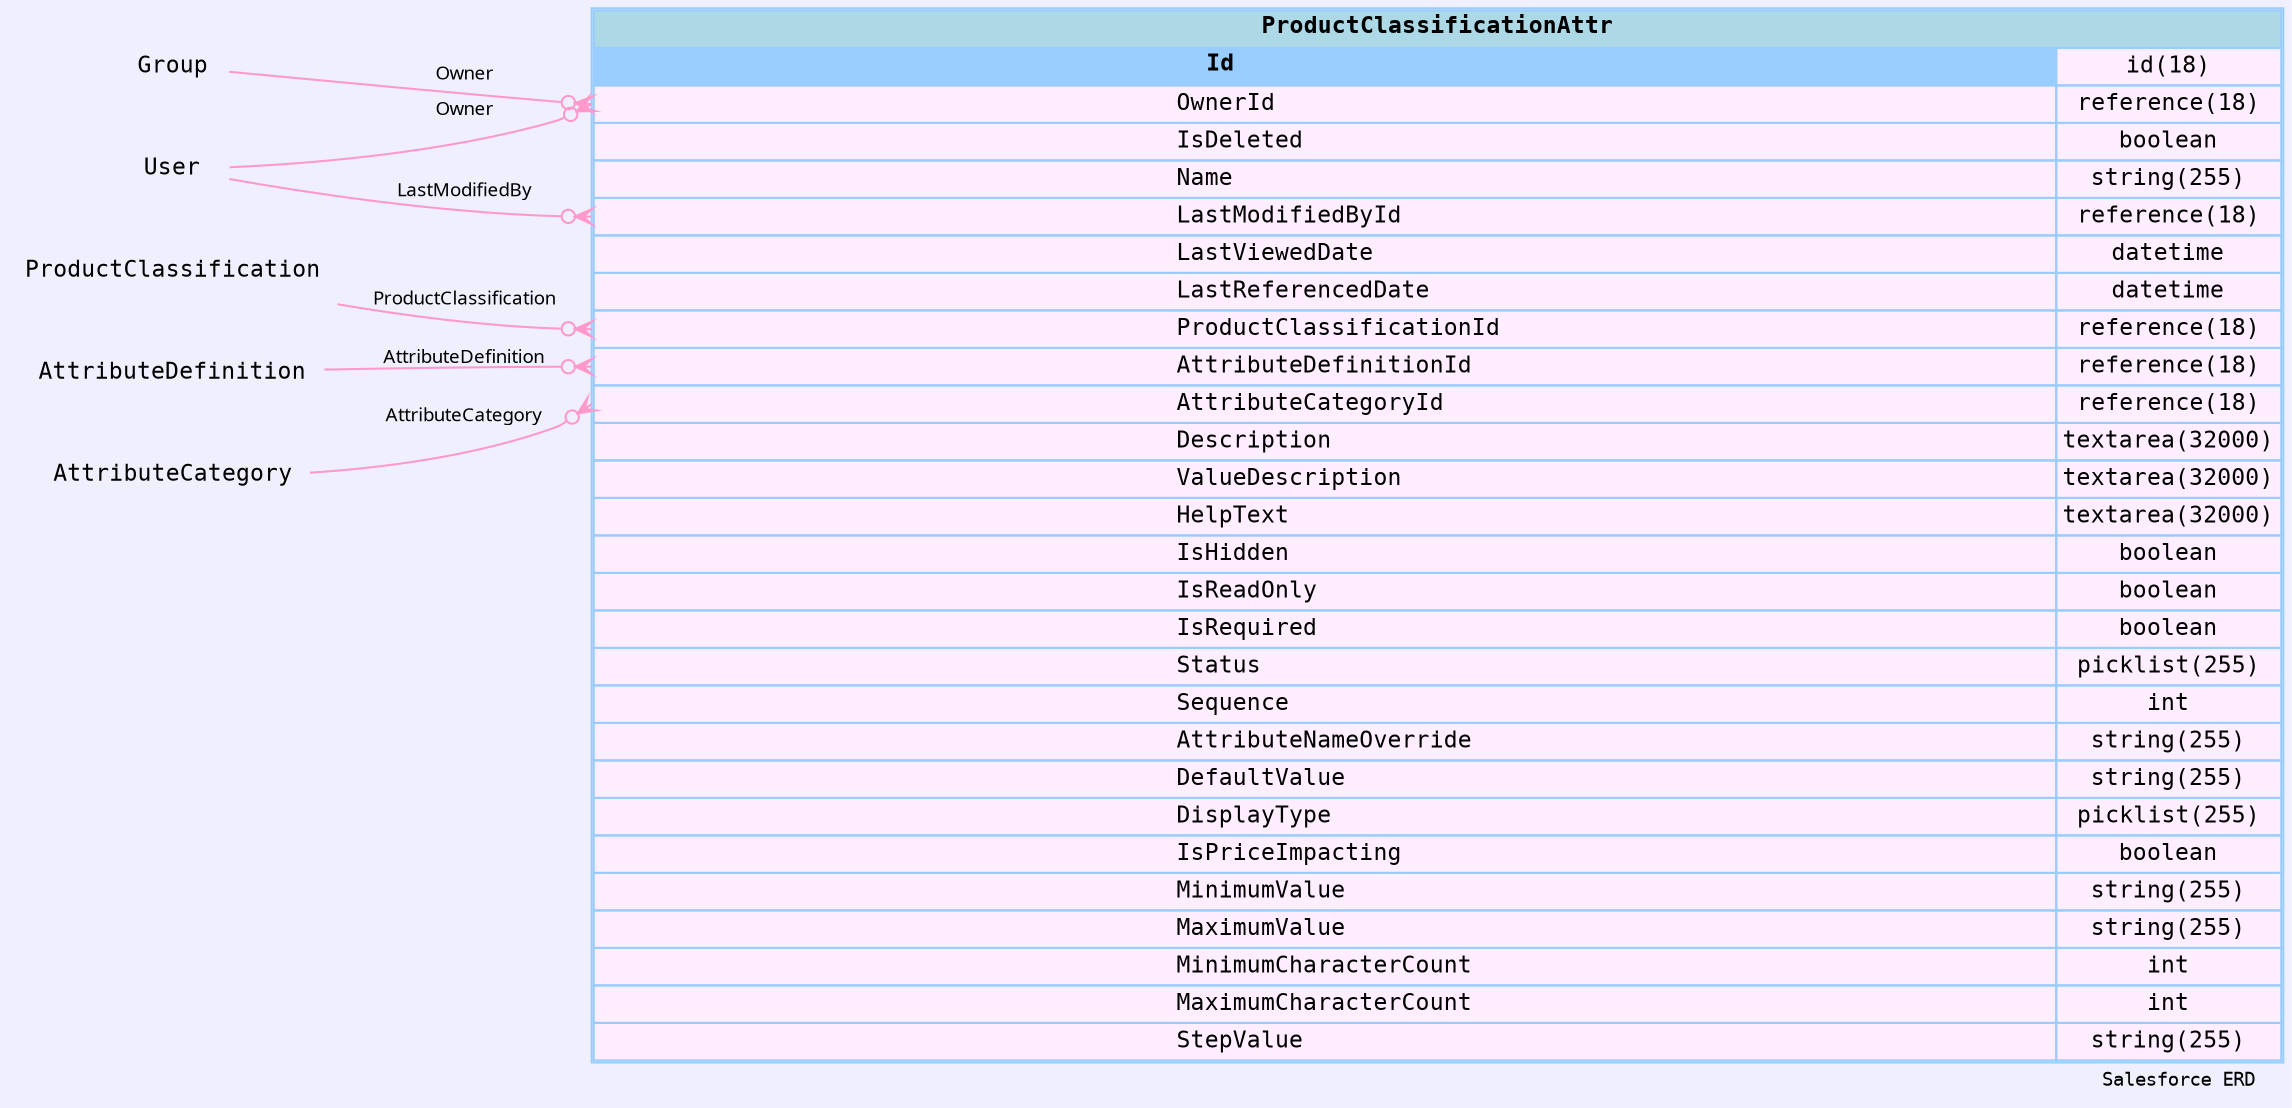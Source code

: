 
        digraph "Salesforce+ ERD" {  
            graph [  
              rankdir="RL"  
              bgcolor="#efeffd"  
              label="Salesforce ERD "  
              labeljust="r"  
              nodesep="0.18"  
              ranksep="0.46"        
              fontname="Courier"  
              fontsize="9"  
            ];  
            node [  
              fontname="Courier"  
              fontsize="11"  
              shape="plaintext"  
              color="#99ccff"  
            ];  
            edge [ arrowsize="0.8"   ];
        
            ProductClassificationAttr [shape=none, margin=0, label=<
                <table border="1" cellborder="1" cellspacing="0" bgcolor="#ffeeff" >   
                  <tr><td colspan="3" bgcolor="lightblue"><b>ProductClassificationAttr</b></td></tr>
             <tr>
                                        <td  bgcolor="#99ccff" port="Id" align="left">
                                           <b>Id</b>
                                        </td><td>id(18)</td></tr> <tr>
                                         <td port="OwnerId" align="left">
                                         OwnerId
                                       </td><td>reference(18)</td></tr> <tr>
                                         <td port="IsDeleted" align="left">
                                         IsDeleted
                                       </td><td>boolean</td></tr> <tr>
                                         <td port="Name" align="left">
                                         Name
                                       </td><td>string(255)</td></tr> <tr>
                                         <td port="LastModifiedById" align="left">
                                         LastModifiedById
                                       </td><td>reference(18)</td></tr> <tr>
                                         <td port="LastViewedDate" align="left">
                                         LastViewedDate
                                       </td><td>datetime</td></tr> <tr>
                                         <td port="LastReferencedDate" align="left">
                                         LastReferencedDate
                                       </td><td>datetime</td></tr> <tr>
                                         <td port="ProductClassificationId" align="left">
                                         ProductClassificationId
                                       </td><td>reference(18)</td></tr> <tr>
                                         <td port="AttributeDefinitionId" align="left">
                                         AttributeDefinitionId
                                       </td><td>reference(18)</td></tr> <tr>
                                         <td port="AttributeCategoryId" align="left">
                                         AttributeCategoryId
                                       </td><td>reference(18)</td></tr> <tr>
                                         <td port="Description" align="left">
                                         Description
                                       </td><td>textarea(32000)</td></tr> <tr>
                                         <td port="ValueDescription" align="left">
                                         ValueDescription
                                       </td><td>textarea(32000)</td></tr> <tr>
                                         <td port="HelpText" align="left">
                                         HelpText
                                       </td><td>textarea(32000)</td></tr> <tr>
                                         <td port="IsHidden" align="left">
                                         IsHidden
                                       </td><td>boolean</td></tr> <tr>
                                         <td port="IsReadOnly" align="left">
                                         IsReadOnly
                                       </td><td>boolean</td></tr> <tr>
                                         <td port="IsRequired" align="left">
                                         IsRequired
                                       </td><td>boolean</td></tr> <tr>
                                         <td port="Status" align="left">
                                         Status
                                       </td><td>picklist(255)</td></tr> <tr>
                                         <td port="Sequence" align="left">
                                         Sequence
                                       </td><td>int</td></tr> <tr>
                                         <td port="AttributeNameOverride" align="left">
                                         AttributeNameOverride
                                       </td><td>string(255)</td></tr> <tr>
                                         <td port="DefaultValue" align="left">
                                         DefaultValue
                                       </td><td>string(255)</td></tr> <tr>
                                         <td port="DisplayType" align="left">
                                         DisplayType
                                       </td><td>picklist(255)</td></tr> <tr>
                                         <td port="IsPriceImpacting" align="left">
                                         IsPriceImpacting
                                       </td><td>boolean</td></tr> <tr>
                                         <td port="MinimumValue" align="left">
                                         MinimumValue
                                       </td><td>string(255)</td></tr> <tr>
                                         <td port="MaximumValue" align="left">
                                         MaximumValue
                                       </td><td>string(255)</td></tr> <tr>
                                         <td port="MinimumCharacterCount" align="left">
                                         MinimumCharacterCount
                                       </td><td>int</td></tr> <tr>
                                         <td port="MaximumCharacterCount" align="left">
                                         MaximumCharacterCount
                                       </td><td>int</td></tr> <tr>
                                         <td port="StepValue" align="left">
                                         StepValue
                                       </td><td>string(255)</td></tr>            
                </table>
                >
                  URL="#"
                  tooltip=" ProductClassificationAttr "
                ];
            
                            "ProductClassificationAttr" : "OwnerId": w -> 
                                  "Group" : "Id" 
                                           : e 
                                          [arrowhead=none 
                                           dir=back 
                                           arrowtail=crowodot 
                                           color="#ff99cc"
                                           label="Owner"
                                           fontname="Monaco"
                                           fontsize="9"
                                          ];
                      
                            "ProductClassificationAttr" : "OwnerId": w -> 
                                  "User" : "Id" 
                                           : e 
                                          [arrowhead=none 
                                           dir=back 
                                           arrowtail=crowodot 
                                           color="#ff99cc"
                                           label="Owner"
                                           fontname="Monaco"
                                           fontsize="9"
                                          ];
                      
                            "ProductClassificationAttr" : "LastModifiedById": w -> 
                                  "User" : "Id" 
                                           : e 
                                          [arrowhead=none 
                                           dir=back 
                                           arrowtail=crowodot 
                                           color="#ff99cc"
                                           label="LastModifiedBy"
                                           fontname="Monaco"
                                           fontsize="9"
                                          ];
                      
                            "ProductClassificationAttr" : "ProductClassificationId": w -> 
                                  "ProductClassification" : "Id" 
                                           : e 
                                          [arrowhead=none 
                                           dir=back 
                                           arrowtail=crowodot 
                                           color="#ff99cc"
                                           label="ProductClassification"
                                           fontname="Monaco"
                                           fontsize="9"
                                          ];
                      
                            "ProductClassificationAttr" : "AttributeDefinitionId": w -> 
                                  "AttributeDefinition" : "Id" 
                                           : e 
                                          [arrowhead=none 
                                           dir=back 
                                           arrowtail=crowodot 
                                           color="#ff99cc"
                                           label="AttributeDefinition"
                                           fontname="Monaco"
                                           fontsize="9"
                                          ];
                      
                            "ProductClassificationAttr" : "AttributeCategoryId": w -> 
                                  "AttributeCategory" : "Id" 
                                           : e 
                                          [arrowhead=none 
                                           dir=back 
                                           arrowtail=crowodot 
                                           color="#ff99cc"
                                           label="AttributeCategory"
                                           fontname="Monaco"
                                           fontsize="9"
                                          ];
                      }